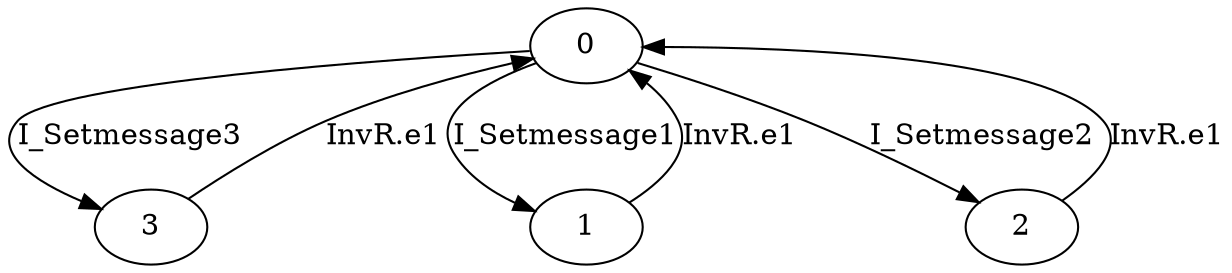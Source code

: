 digraph G {
  0 -> 3 [ label="I_Setmessage3" ];
  0 -> 1 [ label="I_Setmessage1" ];
  0 -> 2 [ label="I_Setmessage2" ];
  1 -> 0 [ label="InvR.e1" ];
  2 -> 0 [ label="InvR.e1" ];
  3 -> 0 [ label="InvR.e1" ];
}
